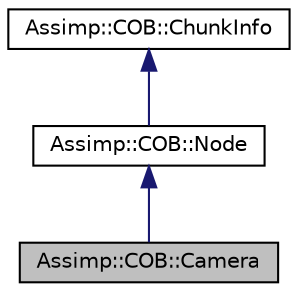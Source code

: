 digraph "Assimp::COB::Camera"
{
  edge [fontname="Helvetica",fontsize="10",labelfontname="Helvetica",labelfontsize="10"];
  node [fontname="Helvetica",fontsize="10",shape=record];
  Node1 [label="Assimp::COB::Camera",height=0.2,width=0.4,color="black", fillcolor="grey75", style="filled", fontcolor="black"];
  Node2 -> Node1 [dir="back",color="midnightblue",fontsize="10",style="solid"];
  Node2 [label="Assimp::COB::Node",height=0.2,width=0.4,color="black", fillcolor="white", style="filled",URL="$struct_assimp_1_1_c_o_b_1_1_node.html"];
  Node3 -> Node2 [dir="back",color="midnightblue",fontsize="10",style="solid"];
  Node3 [label="Assimp::COB::ChunkInfo",height=0.2,width=0.4,color="black", fillcolor="white", style="filled",URL="$struct_assimp_1_1_c_o_b_1_1_chunk_info.html"];
}
